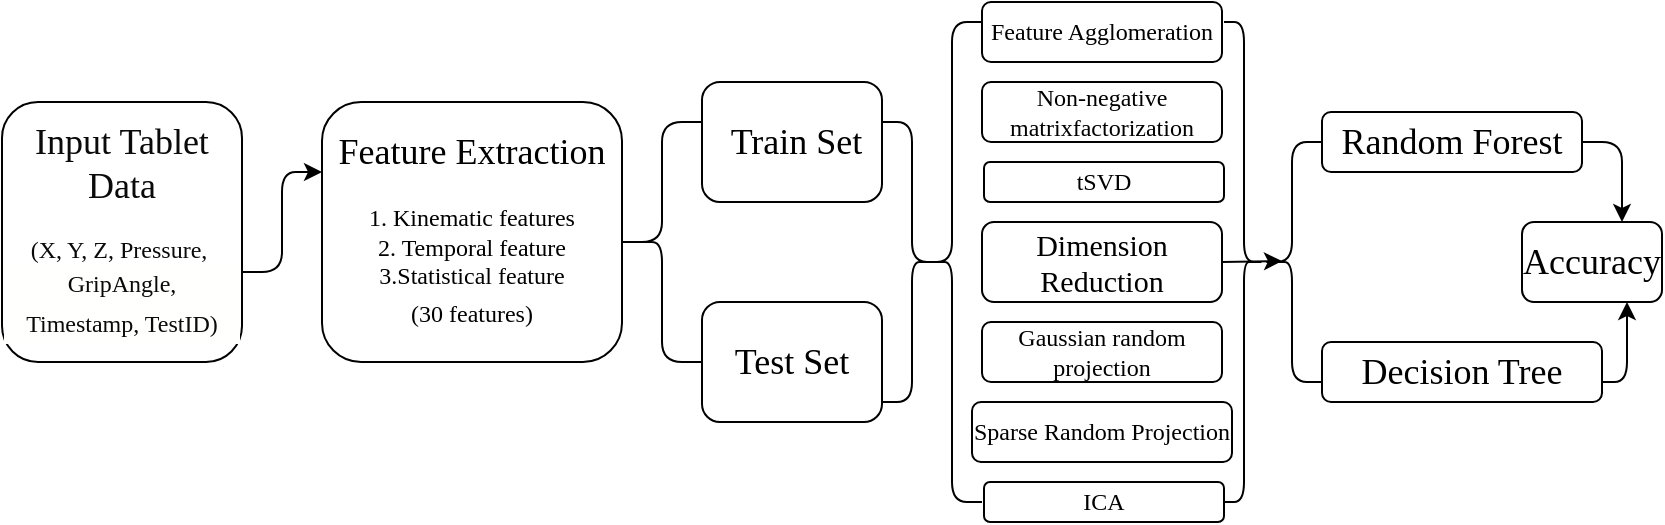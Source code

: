 <mxfile version="14.6.13" type="github">
  <diagram id="P7L_tcnLu_Fz38Bn6goS" name="Page-1">
    <mxGraphModel dx="868" dy="432" grid="1" gridSize="10" guides="1" tooltips="1" connect="1" arrows="1" fold="1" page="1" pageScale="1" pageWidth="850" pageHeight="1100" math="0" shadow="0">
      <root>
        <mxCell id="0" />
        <mxCell id="1" parent="0" />
        <mxCell id="BeYQRY-4uXbT6F4zhxZK-2" value="&lt;div style=&quot;font-size: 18px&quot; align=&quot;center&quot;&gt;&lt;font style=&quot;font-size: 18px&quot; face=&quot;Times New Roman&quot; color=&quot;#0A0A0A&quot;&gt;&lt;font style=&quot;font-size: 18px&quot;&gt;Input Tablet Data &lt;/font&gt;&lt;br&gt;&lt;/font&gt;&lt;/div&gt;&lt;div style=&quot;font-size: 11px&quot; align=&quot;center&quot;&gt;&lt;font style=&quot;font-size: 11px&quot; face=&quot;Times New Roman&quot; color=&quot;#0A0A0A&quot;&gt;&amp;nbsp;&lt;br&gt;&lt;/font&gt;&lt;/div&gt;&lt;div align=&quot;center&quot;&gt;&lt;font style=&quot;font-size: 12px&quot; face=&quot;Times New Roman&quot; color=&quot;#0A0A0A&quot;&gt;(X&lt;/font&gt;&lt;font style=&quot;font-size: 12px&quot; face=&quot;Times New Roman&quot; color=&quot;#0A0A0A&quot;&gt;, Y, Z, Pressure,&amp;nbsp;&lt;br&gt;&lt;/font&gt;&lt;/div&gt;&lt;div align=&quot;center&quot;&gt;&lt;div style=&quot;background-color: rgb(255 , 255 , 254) ; font-weight: normal ; line-height: 20px&quot;&gt;&lt;div&gt;&lt;font style=&quot;font-size: 12px&quot; face=&quot;Times New Roman&quot; color=&quot;#0A0A0A&quot;&gt;GripAngle,&lt;/font&gt;&lt;/div&gt;&lt;div&gt;&lt;font style=&quot;font-size: 12px&quot; face=&quot;Times New Roman&quot; color=&quot;#0A0A0A&quot;&gt;&lt;font style=&quot;font-size: 12px&quot;&gt;Timestamp, TestID)&lt;/font&gt;&lt;br&gt;&lt;/font&gt;&lt;/div&gt;&lt;/div&gt;&lt;/div&gt;" style="rounded=1;whiteSpace=wrap;html=1;align=center;" parent="1" vertex="1">
          <mxGeometry x="10" y="50" width="120" height="130" as="geometry" />
        </mxCell>
        <mxCell id="BeYQRY-4uXbT6F4zhxZK-4" value="&lt;div style=&quot;font-size: 11px&quot;&gt;&lt;font style=&quot;font-size: 18px&quot; face=&quot;Times New Roman&quot;&gt;Feature Extraction&lt;/font&gt;&lt;/div&gt;&lt;div&gt;&lt;font style=&quot;font-size: 12px&quot; face=&quot;Times New Roman&quot;&gt;&lt;br&gt;&lt;/font&gt;&lt;/div&gt;&lt;div&gt;&lt;font style=&quot;font-size: 12px&quot; face=&quot;Times New Roman&quot;&gt;1. Kinematic features&lt;/font&gt;&lt;/div&gt;&lt;div&gt;&lt;font style=&quot;font-size: 12px&quot; face=&quot;Times New Roman&quot;&gt;2. Temporal feature&lt;/font&gt;&lt;/div&gt;&lt;div&gt;&lt;font style=&quot;font-size: 12px&quot; face=&quot;Times New Roman&quot;&gt;3.Statistical feature&lt;/font&gt;&lt;/div&gt;&lt;div&gt;&lt;font style=&quot;font-size: 12px&quot; face=&quot;Times New Roman&quot;&gt;(30 features)&lt;/font&gt;&lt;font style=&quot;font-size: 18px&quot;&gt;&lt;br&gt;&lt;/font&gt;&lt;/div&gt;" style="rounded=1;whiteSpace=wrap;html=1;" parent="1" vertex="1">
          <mxGeometry x="170" y="50" width="150" height="130" as="geometry" />
        </mxCell>
        <mxCell id="BeYQRY-4uXbT6F4zhxZK-5" value="&lt;div style=&quot;font-size: 18px&quot;&gt;&lt;font style=&quot;font-size: 18px&quot; face=&quot;Times New Roman&quot;&gt;Test Set&lt;/font&gt;&lt;/div&gt;" style="rounded=1;whiteSpace=wrap;html=1;" parent="1" vertex="1">
          <mxGeometry x="360" y="150" width="90" height="60" as="geometry" />
        </mxCell>
        <mxCell id="vDFX2jTvBQ6gPXCqHsiK-2" value="&lt;div style=&quot;font-size: 18px&quot;&gt;&lt;font style=&quot;font-size: 18px&quot; face=&quot;Times New Roman&quot;&gt;&amp;nbsp;Train Set &lt;br&gt;&lt;/font&gt;&lt;/div&gt;" style="rounded=1;whiteSpace=wrap;html=1;" parent="1" vertex="1">
          <mxGeometry x="360" y="40" width="90" height="60" as="geometry" />
        </mxCell>
        <mxCell id="vDFX2jTvBQ6gPXCqHsiK-13" value="" style="shape=curlyBracket;whiteSpace=wrap;html=1;rounded=1;flipH=1;" parent="1" vertex="1">
          <mxGeometry x="450" y="60" width="30" height="140" as="geometry" />
        </mxCell>
        <mxCell id="vDFX2jTvBQ6gPXCqHsiK-14" value="&lt;font style=&quot;font-size: 15px&quot; face=&quot;Times New Roman&quot;&gt;Dimension Reduction &lt;/font&gt;" style="rounded=1;whiteSpace=wrap;html=1;" parent="1" vertex="1">
          <mxGeometry x="500" y="110" width="120" height="40" as="geometry" />
        </mxCell>
        <mxCell id="vDFX2jTvBQ6gPXCqHsiK-16" value="" style="endArrow=classic;html=1;" parent="1" edge="1">
          <mxGeometry width="50" height="50" relative="1" as="geometry">
            <mxPoint x="620" y="130" as="sourcePoint" />
            <mxPoint x="650" y="129.5" as="targetPoint" />
          </mxGeometry>
        </mxCell>
        <mxCell id="Jt_zE6iAnaz7L5C-w0Bt-1" value="" style="shape=curlyBracket;whiteSpace=wrap;html=1;rounded=1;size=0.5;" vertex="1" parent="1">
          <mxGeometry x="320" y="60" width="40" height="120" as="geometry" />
        </mxCell>
        <mxCell id="Jt_zE6iAnaz7L5C-w0Bt-5" value="" style="edgeStyle=elbowEdgeStyle;elbow=horizontal;endArrow=classic;html=1;" edge="1" parent="1">
          <mxGeometry width="50" height="50" relative="1" as="geometry">
            <mxPoint x="130" y="135" as="sourcePoint" />
            <mxPoint x="170" y="85" as="targetPoint" />
          </mxGeometry>
        </mxCell>
        <mxCell id="Jt_zE6iAnaz7L5C-w0Bt-9" value="&lt;font style=&quot;font-size: 18px&quot; face=&quot;Times New Roman&quot;&gt;Random Forest&lt;/font&gt;" style="rounded=1;whiteSpace=wrap;html=1;" vertex="1" parent="1">
          <mxGeometry x="670" y="55" width="130" height="30" as="geometry" />
        </mxCell>
        <mxCell id="Jt_zE6iAnaz7L5C-w0Bt-10" value="&lt;font style=&quot;font-size: 18px&quot; face=&quot;Times New Roman&quot;&gt;Decision Tree&lt;/font&gt;" style="rounded=1;whiteSpace=wrap;html=1;" vertex="1" parent="1">
          <mxGeometry x="670" y="170" width="140" height="30" as="geometry" />
        </mxCell>
        <mxCell id="Jt_zE6iAnaz7L5C-w0Bt-11" value="&lt;font style=&quot;font-size: 18px&quot; face=&quot;Times New Roman&quot;&gt;Accuracy&lt;/font&gt;" style="rounded=1;whiteSpace=wrap;html=1;" vertex="1" parent="1">
          <mxGeometry x="770" y="110" width="70" height="40" as="geometry" />
        </mxCell>
        <mxCell id="Jt_zE6iAnaz7L5C-w0Bt-12" value="" style="shape=curlyBracket;whiteSpace=wrap;html=1;rounded=1;" vertex="1" parent="1">
          <mxGeometry x="640" y="70" width="30" height="120" as="geometry" />
        </mxCell>
        <mxCell id="Jt_zE6iAnaz7L5C-w0Bt-15" value="" style="edgeStyle=segmentEdgeStyle;endArrow=classic;html=1;entryX=0.75;entryY=1;entryDx=0;entryDy=0;" edge="1" parent="1" target="Jt_zE6iAnaz7L5C-w0Bt-11">
          <mxGeometry width="50" height="50" relative="1" as="geometry">
            <mxPoint x="810" y="190" as="sourcePoint" />
            <mxPoint x="820" y="160" as="targetPoint" />
          </mxGeometry>
        </mxCell>
        <mxCell id="Jt_zE6iAnaz7L5C-w0Bt-16" value="" style="edgeStyle=segmentEdgeStyle;endArrow=classic;html=1;exitX=1;exitY=0.5;exitDx=0;exitDy=0;" edge="1" parent="1" source="Jt_zE6iAnaz7L5C-w0Bt-9">
          <mxGeometry width="50" height="50" relative="1" as="geometry">
            <mxPoint x="780" y="70" as="sourcePoint" />
            <mxPoint x="820" y="110" as="targetPoint" />
            <Array as="points">
              <mxPoint x="820" y="70" />
            </Array>
          </mxGeometry>
        </mxCell>
        <mxCell id="Jt_zE6iAnaz7L5C-w0Bt-17" value="&lt;font style=&quot;font-size: 12px&quot; face=&quot;Times New Roman&quot;&gt;&lt;span&gt;Gaussian random projection&lt;/span&gt;&lt;/font&gt;" style="rounded=1;whiteSpace=wrap;html=1;" vertex="1" parent="1">
          <mxGeometry x="500" y="160" width="120" height="30" as="geometry" />
        </mxCell>
        <mxCell id="Jt_zE6iAnaz7L5C-w0Bt-18" value="&lt;font face=&quot;Times New Roman&quot;&gt;tSVD&lt;/font&gt;" style="rounded=1;whiteSpace=wrap;html=1;" vertex="1" parent="1">
          <mxGeometry x="501" y="80" width="120" height="20" as="geometry" />
        </mxCell>
        <mxCell id="Jt_zE6iAnaz7L5C-w0Bt-19" value="&lt;font face=&quot;Times New Roman&quot;&gt;&lt;span&gt;Sparse Random Projection&lt;/span&gt;&lt;/font&gt;" style="rounded=1;whiteSpace=wrap;html=1;" vertex="1" parent="1">
          <mxGeometry x="495" y="200" width="130" height="30" as="geometry" />
        </mxCell>
        <mxCell id="Jt_zE6iAnaz7L5C-w0Bt-20" value="&lt;font face=&quot;Times New Roman&quot;&gt;&lt;span&gt;Non-negative matrixfactorization&lt;/span&gt;&lt;/font&gt;" style="rounded=1;whiteSpace=wrap;html=1;" vertex="1" parent="1">
          <mxGeometry x="500" y="40" width="120" height="30" as="geometry" />
        </mxCell>
        <mxCell id="Jt_zE6iAnaz7L5C-w0Bt-21" value="&lt;font face=&quot;Times New Roman&quot;&gt;&lt;span&gt;Feature Agglomeration&lt;/span&gt;&lt;/font&gt;" style="rounded=1;whiteSpace=wrap;html=1;" vertex="1" parent="1">
          <mxGeometry x="500" width="120" height="30" as="geometry" />
        </mxCell>
        <mxCell id="Jt_zE6iAnaz7L5C-w0Bt-22" value="" style="shape=curlyBracket;whiteSpace=wrap;html=1;rounded=1;" vertex="1" parent="1">
          <mxGeometry x="470" y="10" width="30" height="240" as="geometry" />
        </mxCell>
        <mxCell id="Jt_zE6iAnaz7L5C-w0Bt-23" value="&lt;font face=&quot;Times New Roman&quot;&gt;ICA&lt;/font&gt;" style="rounded=1;whiteSpace=wrap;html=1;" vertex="1" parent="1">
          <mxGeometry x="501" y="240" width="120" height="20" as="geometry" />
        </mxCell>
        <mxCell id="Jt_zE6iAnaz7L5C-w0Bt-24" value="" style="shape=curlyBracket;whiteSpace=wrap;html=1;rounded=1;flipH=1;" vertex="1" parent="1">
          <mxGeometry x="621" y="10" width="20" height="240" as="geometry" />
        </mxCell>
        <mxCell id="Jt_zE6iAnaz7L5C-w0Bt-26" value="" style="line;strokeWidth=1;html=1;perimeter=backbonePerimeter;points=[];outlineConnect=0;" vertex="1" parent="1">
          <mxGeometry x="320" y="115" width="10" height="10" as="geometry" />
        </mxCell>
      </root>
    </mxGraphModel>
  </diagram>
</mxfile>
